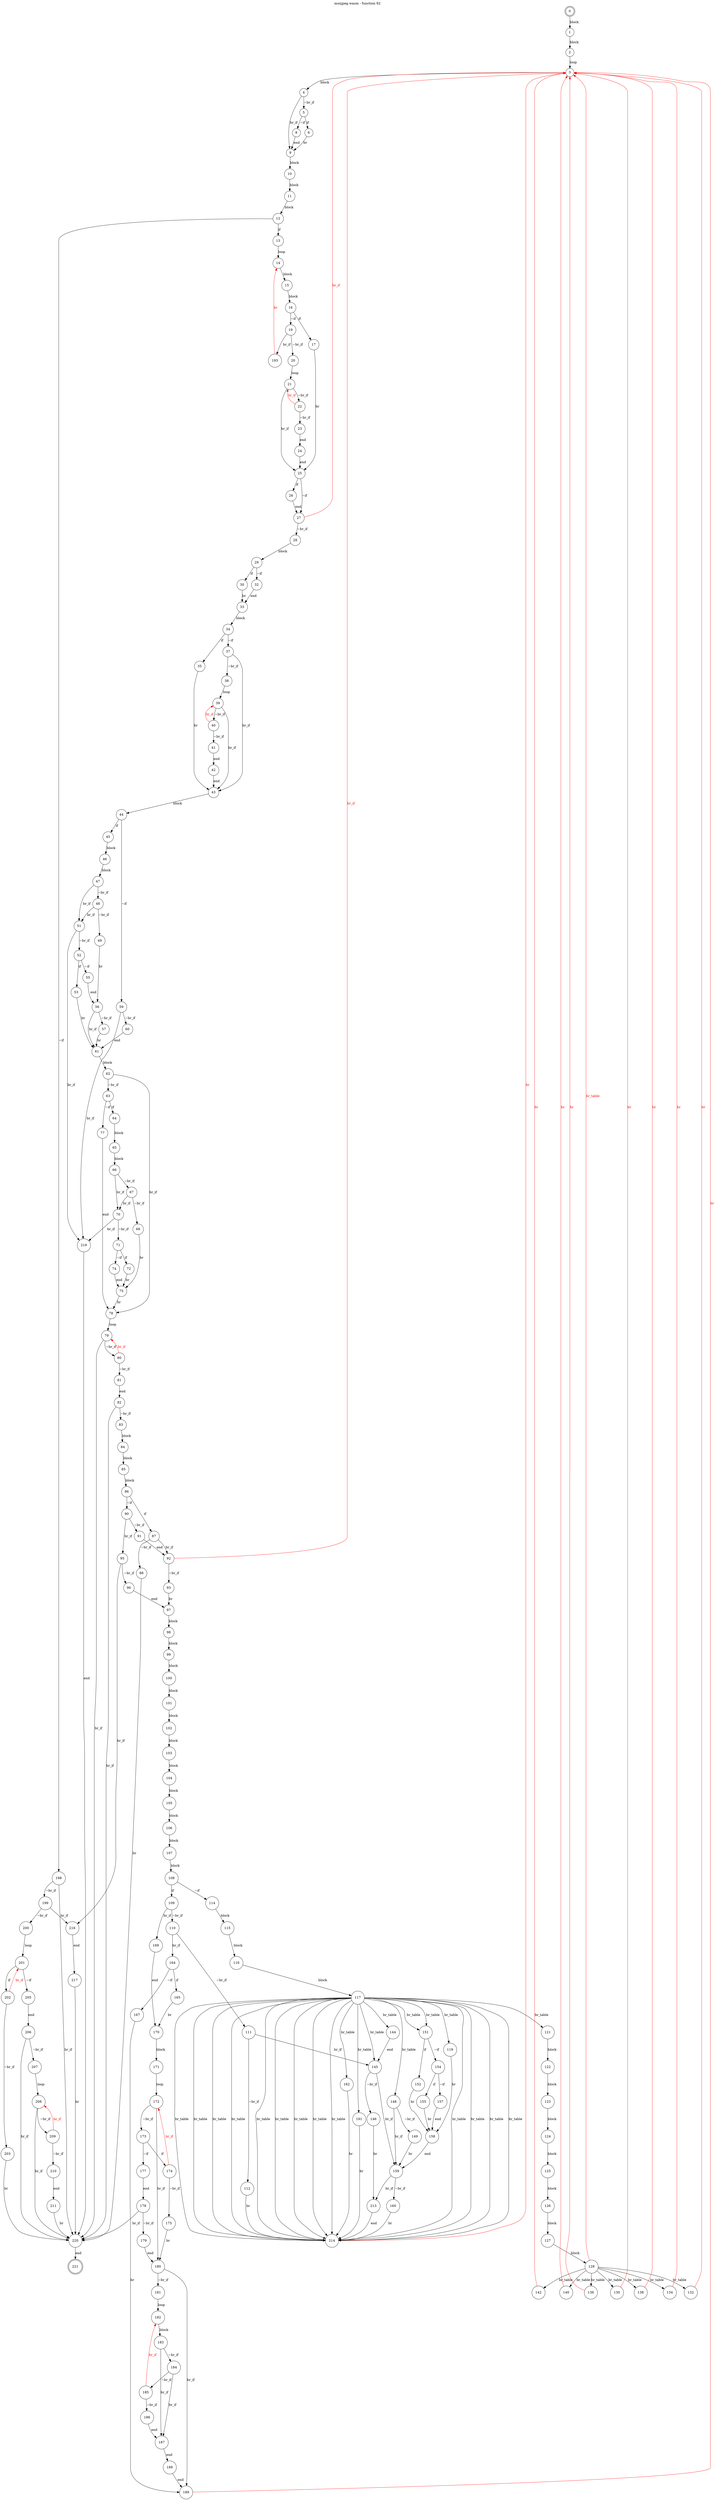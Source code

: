 digraph finite_state_machine {
    label = "mozjpeg.wasm - function 92"
    labelloc =  t
    labelfontsize = 16
    labelfontcolor = black
    labelfontname = "Helvetica"
    node [shape = doublecircle]; 0 221;
    node [shape = circle];
    0 -> 1[label="block"];
    1 -> 2[label="block"];
    2 -> 3[label="loop"];
    3 -> 4[label="block"];
    4 -> 5[label="~br_if"];
    4 -> 9[label="br_if"];
    5 -> 6[label="if"];
    5 -> 8[label="~if"];
    6 -> 9[label="br"];
    8 -> 9[label="end"];
    9 -> 10[label="block"];
    10 -> 11[label="block"];
    11 -> 12[label="block"];
    12 -> 13[label="if"];
    12 -> 198[label="~if"];
    13 -> 14[label="loop"];
    14 -> 15[label="block"];
    15 -> 16[label="block"];
    16 -> 17[label="if"];
    16 -> 19[label="~if"];
    17 -> 25[label="br"];
    19 -> 20[label="~br_if"];
    19 -> 193[label="br_if"];
    20 -> 21[label="loop"];
    21 -> 22[label="~br_if"];
    21 -> 25[label="br_if"];
    22 -> 23[label="~br_if"];
    22 -> 21[color="red" fontcolor="red" label="br_if"];
    23 -> 24[label="end"];
    24 -> 25[label="end"];
    25 -> 26[label="if"];
    25 -> 27[label="~if"];
    26 -> 27[label="end"];
    27 -> 28[label="~br_if"];
    27 -> 3[color="red" fontcolor="red" label="br_if"];
    28 -> 29[label="block"];
    29 -> 30[label="if"];
    29 -> 32[label="~if"];
    30 -> 33[label="br"];
    32 -> 33[label="end"];
    33 -> 34[label="block"];
    34 -> 35[label="if"];
    34 -> 37[label="~if"];
    35 -> 43[label="br"];
    37 -> 38[label="~br_if"];
    37 -> 43[label="br_if"];
    38 -> 39[label="loop"];
    39 -> 40[label="~br_if"];
    39 -> 43[label="br_if"];
    40 -> 41[label="~br_if"];
    40 -> 39[color="red" fontcolor="red" label="br_if"];
    41 -> 42[label="end"];
    42 -> 43[label="end"];
    43 -> 44[label="block"];
    44 -> 45[label="if"];
    44 -> 59[label="~if"];
    45 -> 46[label="block"];
    46 -> 47[label="block"];
    47 -> 48[label="~br_if"];
    47 -> 51[label="br_if"];
    48 -> 49[label="~br_if"];
    48 -> 51[label="br_if"];
    49 -> 56[label="br"];
    51 -> 52[label="~br_if"];
    51 -> 219[label="br_if"];
    52 -> 53[label="if"];
    52 -> 55[label="~if"];
    53 -> 61[label="br"];
    55 -> 56[label="end"];
    56 -> 57[label="~br_if"];
    56 -> 61[label="br_if"];
    57 -> 61[label="br"];
    59 -> 60[label="~br_if"];
    59 -> 219[label="br_if"];
    60 -> 61[label="end"];
    61 -> 62[label="block"];
    62 -> 63[label="~br_if"];
    62 -> 78[label="br_if"];
    63 -> 64[label="if"];
    63 -> 77[label="~if"];
    64 -> 65[label="block"];
    65 -> 66[label="block"];
    66 -> 67[label="~br_if"];
    66 -> 70[label="br_if"];
    67 -> 68[label="~br_if"];
    67 -> 70[label="br_if"];
    68 -> 75[label="br"];
    70 -> 71[label="~br_if"];
    70 -> 219[label="br_if"];
    71 -> 72[label="if"];
    71 -> 74[label="~if"];
    72 -> 75[label="br"];
    74 -> 75[label="end"];
    75 -> 78[label="br"];
    77 -> 78[label="end"];
    78 -> 79[label="loop"];
    79 -> 80[label="~br_if"];
    79 -> 220[label="br_if"];
    80 -> 81[label="~br_if"];
    80 -> 79[color="red" fontcolor="red" label="br_if"];
    81 -> 82[label="end"];
    82 -> 83[label="~br_if"];
    82 -> 220[label="br_if"];
    83 -> 84[label="block"];
    84 -> 85[label="block"];
    85 -> 86[label="block"];
    86 -> 87[label="if"];
    86 -> 90[label="~if"];
    87 -> 88[label="~br_if"];
    87 -> 92[label="br_if"];
    88 -> 220[label="br"];
    90 -> 91[label="~br_if"];
    90 -> 95[label="br_if"];
    91 -> 92[label="end"];
    92 -> 93[label="~br_if"];
    92 -> 3[color="red" fontcolor="red" label="br_if"];
    93 -> 97[label="br"];
    95 -> 96[label="~br_if"];
    95 -> 216[label="br_if"];
    96 -> 97[label="end"];
    97 -> 98[label="block"];
    98 -> 99[label="block"];
    99 -> 100[label="block"];
    100 -> 101[label="block"];
    101 -> 102[label="block"];
    102 -> 103[label="block"];
    103 -> 104[label="block"];
    104 -> 105[label="block"];
    105 -> 106[label="block"];
    106 -> 107[label="block"];
    107 -> 108[label="block"];
    108 -> 109[label="if"];
    108 -> 114[label="~if"];
    109 -> 110[label="~br_if"];
    109 -> 169[label="br_if"];
    110 -> 111[label="~br_if"];
    110 -> 164[label="br_if"];
    111 -> 112[label="~br_if"];
    111 -> 145[label="br_if"];
    112 -> 214[label="br"];
    114 -> 115[label="block"];
    115 -> 116[label="block"];
    116 -> 117[label="block"];
    117 -> 145[label="br_table"];
    117 -> 214[label="br_table"];
    117 -> 214[label="br_table"];
    117 -> 119[label="br_table"];
    117 -> 214[label="br_table"];
    117 -> 162[label="br_table"];
    117 -> 214[label="br_table"];
    117 -> 214[label="br_table"];
    117 -> 144[label="br_table"];
    117 -> 148[label="br_table"];
    117 -> 121[label="br_table"];
    117 -> 214[label="br_table"];
    117 -> 214[label="br_table"];
    117 -> 214[label="br_table"];
    117 -> 214[label="br_table"];
    117 -> 151[label="br_table"];
    117 -> 214[label="br_table"];
    117 -> 214[label="br_table"];
    117 -> 214[label="br_table"];
    117 -> 214[label="br_table"];
    117 -> 151[label="br_table"];
    117 -> 191[label="br_table"];
    119 -> 158[label="br"];
    121 -> 122[label="block"];
    122 -> 123[label="block"];
    123 -> 124[label="block"];
    124 -> 125[label="block"];
    125 -> 126[label="block"];
    126 -> 127[label="block"];
    127 -> 128[label="block"];
    128 -> 142[label="br_table"];
    128 -> 140[label="br_table"];
    128 -> 3[color="red" fontcolor="red" label="br_table"];
    128 -> 138[label="br_table"];
    128 -> 136[label="br_table"];
    128 -> 134[label="br_table"];
    128 -> 132[label="br_table"];
    128 -> 130[label="br_table"];
    130 -> 3[color="red" fontcolor="red" label="br"];
    132 -> 3[color="red" fontcolor="red" label="br"];
    134 -> 3[color="red" fontcolor="red" label="br"];
    136 -> 3[color="red" fontcolor="red" label="br"];
    138 -> 3[color="red" fontcolor="red" label="br"];
    140 -> 3[color="red" fontcolor="red" label="br"];
    142 -> 3[color="red" fontcolor="red" label="br"];
    144 -> 145[label="end"];
    145 -> 146[label="~br_if"];
    145 -> 159[label="br_if"];
    146 -> 213[label="br"];
    148 -> 149[label="~br_if"];
    148 -> 159[label="br_if"];
    149 -> 159[label="br"];
    151 -> 152[label="if"];
    151 -> 154[label="~if"];
    152 -> 158[label="br"];
    154 -> 155[label="if"];
    154 -> 157[label="~if"];
    155 -> 158[label="br"];
    157 -> 158[label="end"];
    158 -> 159[label="end"];
    159 -> 160[label="~br_if"];
    159 -> 213[label="br_if"];
    160 -> 214[label="br"];
    162 -> 214[label="br"];
    164 -> 165[label="if"];
    164 -> 167[label="~if"];
    165 -> 170[label="br"];
    167 -> 189[label="br"];
    169 -> 170[label="end"];
    170 -> 171[label="block"];
    171 -> 172[label="loop"];
    172 -> 173[label="~br_if"];
    172 -> 180[label="br_if"];
    173 -> 174[label="if"];
    173 -> 177[label="~if"];
    174 -> 175[label="~br_if"];
    174 -> 172[color="red" fontcolor="red" label="br_if"];
    175 -> 180[label="br"];
    177 -> 178[label="end"];
    178 -> 179[label="~br_if"];
    178 -> 220[label="br_if"];
    179 -> 180[label="end"];
    180 -> 181[label="~br_if"];
    180 -> 189[label="br_if"];
    181 -> 182[label="loop"];
    182 -> 183[label="block"];
    183 -> 184[label="~br_if"];
    183 -> 187[label="br_if"];
    184 -> 185[label="~br_if"];
    184 -> 187[label="br_if"];
    185 -> 186[label="~br_if"];
    185 -> 182[color="red" fontcolor="red" label="br_if"];
    186 -> 187[label="end"];
    187 -> 188[label="end"];
    188 -> 189[label="end"];
    189 -> 3[color="red" fontcolor="red" label="br"];
    191 -> 214[label="br"];
    193 -> 14[color="red" fontcolor="red" label="br"];
    198 -> 199[label="~br_if"];
    198 -> 220[label="br_if"];
    199 -> 200[label="~br_if"];
    199 -> 216[label="br_if"];
    200 -> 201[label="loop"];
    201 -> 202[label="if"];
    201 -> 205[label="~if"];
    202 -> 203[label="~br_if"];
    202 -> 201[color="red" fontcolor="red" label="br_if"];
    203 -> 220[label="br"];
    205 -> 206[label="end"];
    206 -> 207[label="~br_if"];
    206 -> 220[label="br_if"];
    207 -> 208[label="loop"];
    208 -> 209[label="~br_if"];
    208 -> 220[label="br_if"];
    209 -> 210[label="~br_if"];
    209 -> 208[color="red" fontcolor="red" label="br_if"];
    210 -> 211[label="end"];
    211 -> 220[label="br"];
    213 -> 214[label="end"];
    214 -> 3[color="red" fontcolor="red" label="br"];
    216 -> 217[label="end"];
    217 -> 220[label="br"];
    219 -> 220[label="end"];
    220 -> 221[label="end"];
}
